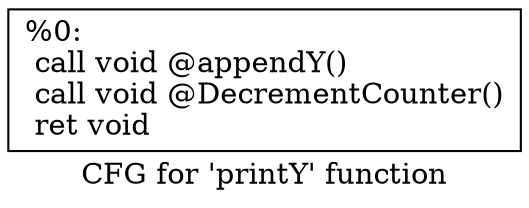 digraph "CFG for 'printY' function" {
	label="CFG for 'printY' function";

	Node0x2bd16f0 [shape=record,label="{%0:\l  call void @appendY()\l  call void @DecrementCounter()\l  ret void\l}"];
}
